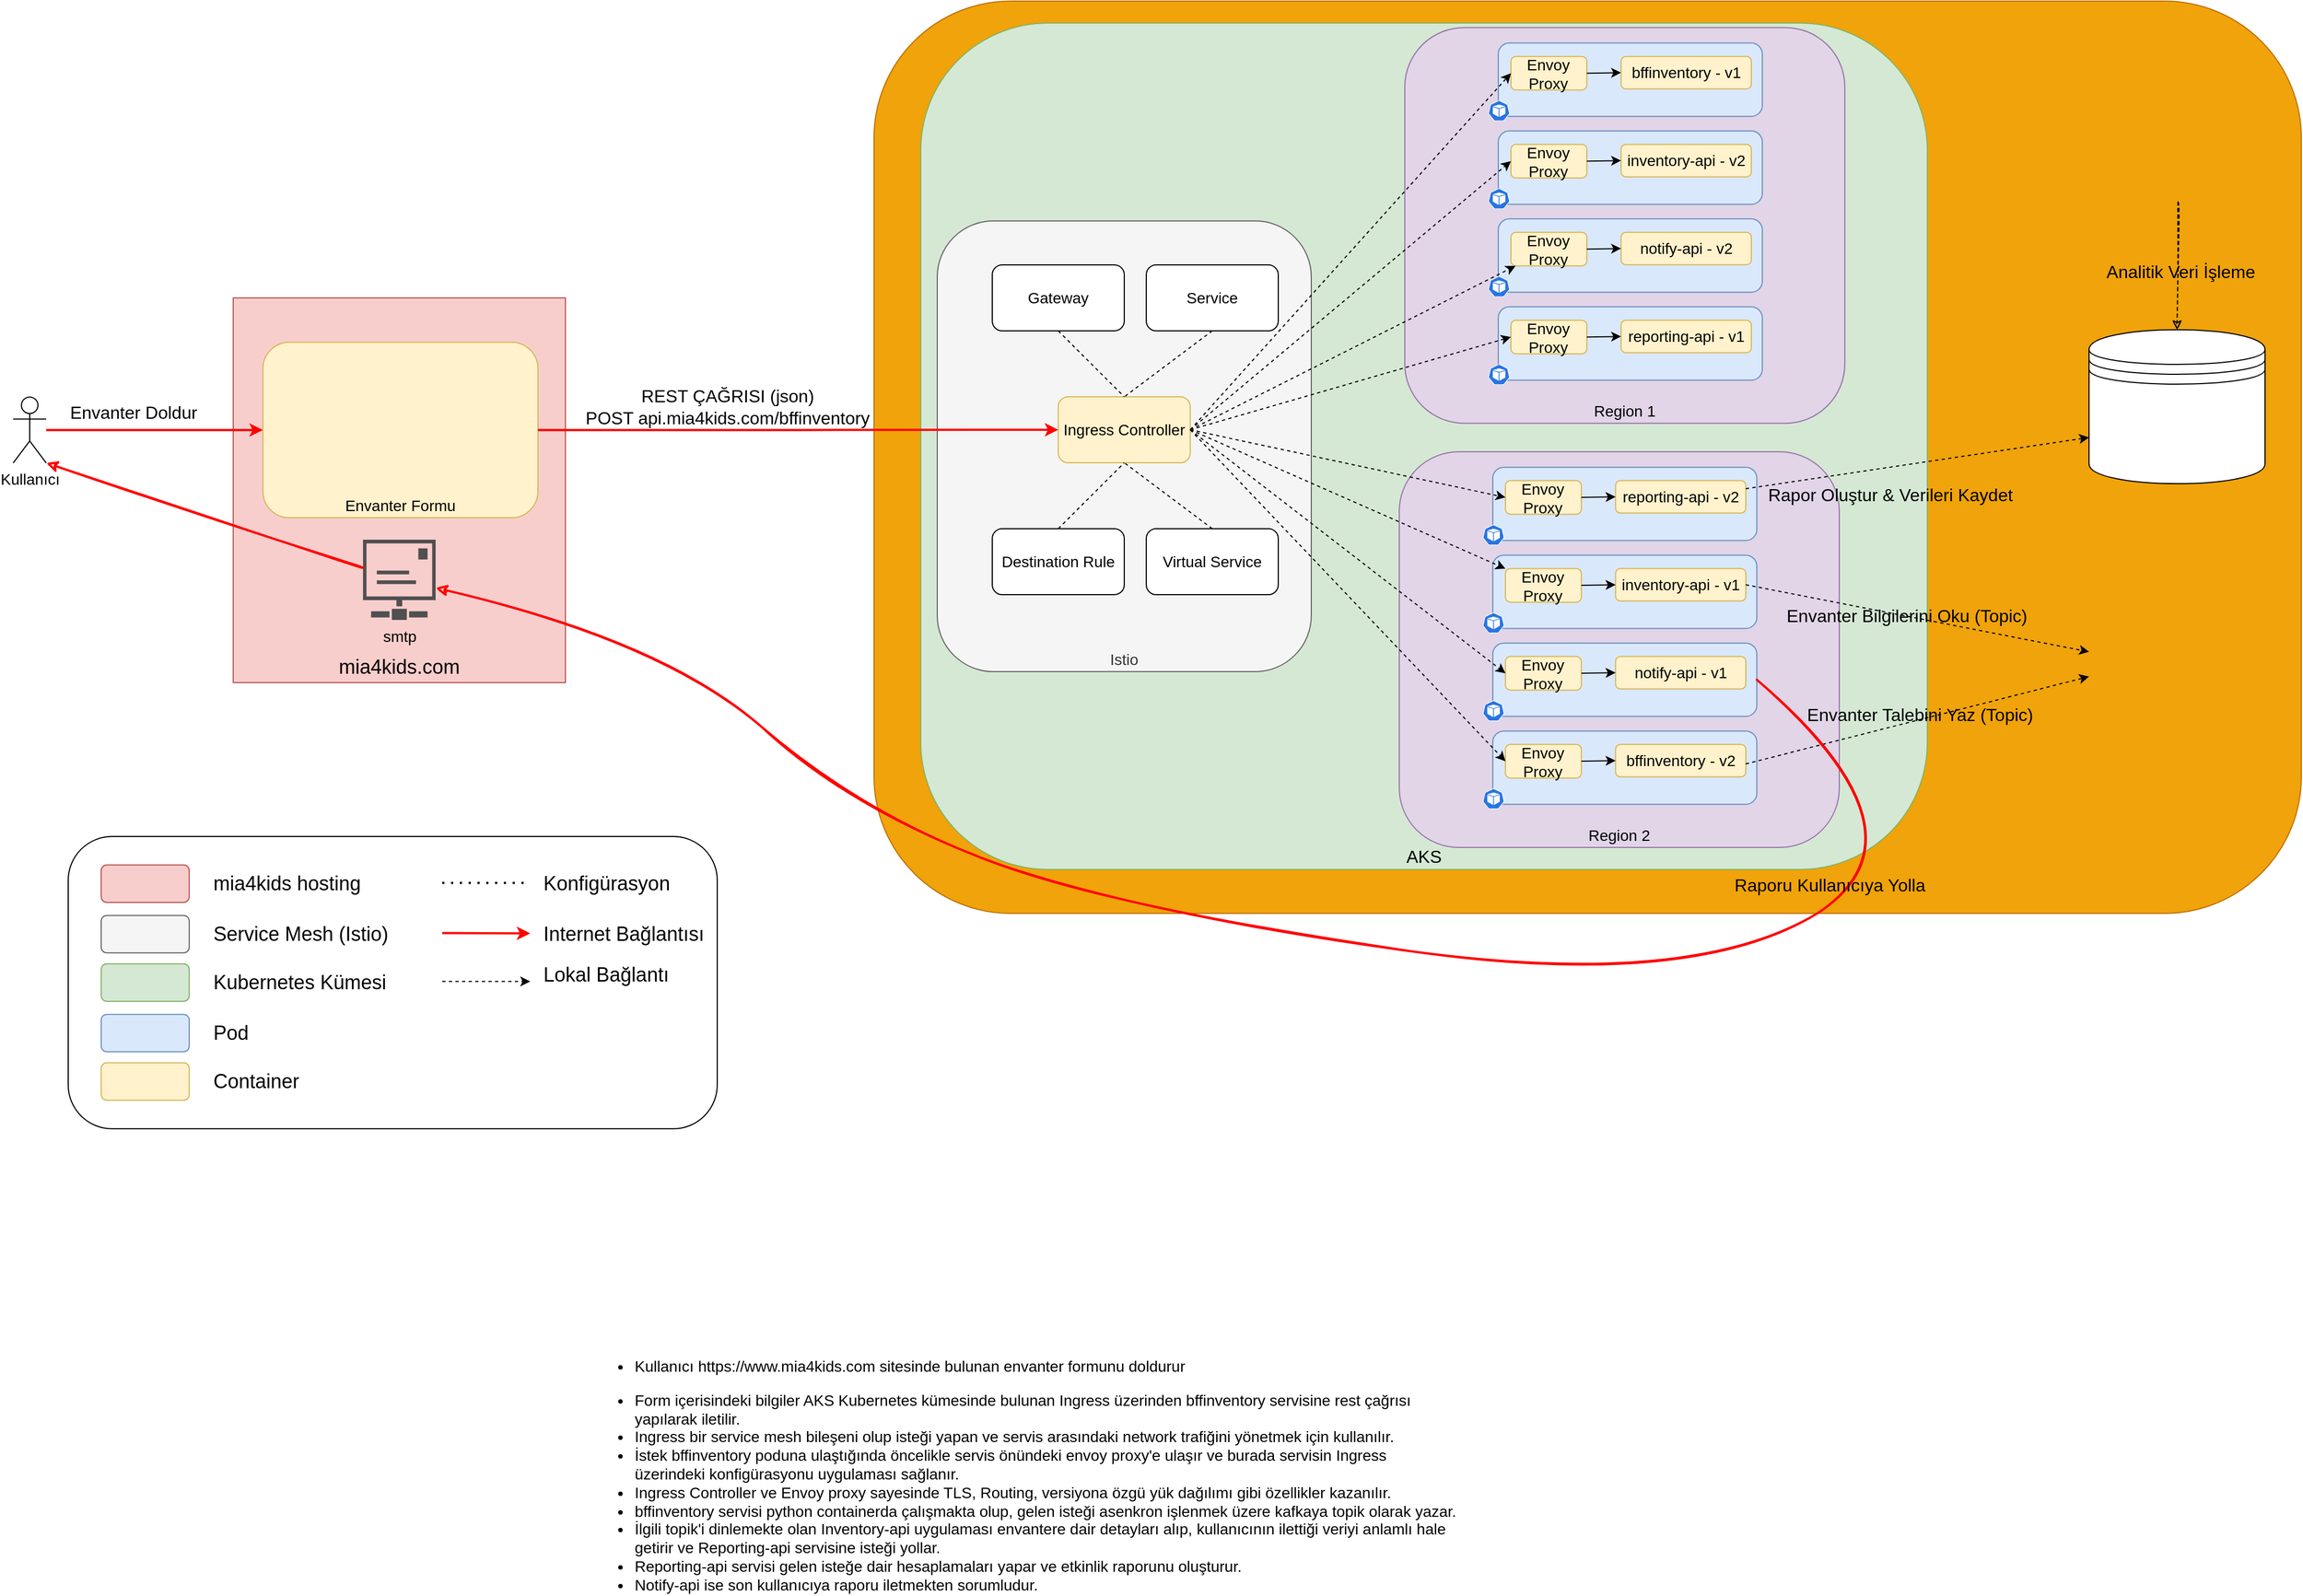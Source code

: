 <mxfile version="15.0.4" type="github" pages="2">
  <diagram id="64BJW6t8a5M6uXcy-y3C" name="Altyapı">
    <mxGraphModel dx="2707" dy="1898" grid="0" gridSize="10" guides="0" tooltips="0" connect="1" arrows="1" fold="1" page="0" pageScale="1" pageWidth="850" pageHeight="1100" math="0" shadow="0">
      <root>
        <mxCell id="0" />
        <mxCell id="1" parent="0" />
        <mxCell id="xc0sHy3A4MHcJjiOUEkv-261" value="" style="rounded=1;whiteSpace=wrap;html=1;fontSize=18;align=center;verticalAlign=bottom;fontStyle=1;fillColor=#f0a30a;strokeColor=#BD7000;fontColor=#000000;" parent="1" vertex="1">
          <mxGeometry x="452.5" y="-100" width="1297.5" height="830" as="geometry" />
        </mxCell>
        <mxCell id="xc0sHy3A4MHcJjiOUEkv-39" value="&lt;font style=&quot;font-size: 16px&quot;&gt;AKS&lt;/font&gt;" style="rounded=1;whiteSpace=wrap;html=1;fontSize=12;align=center;verticalAlign=bottom;fillColor=#d5e8d4;strokeColor=#82b366;" parent="1" vertex="1">
          <mxGeometry x="495" y="-80" width="915" height="770" as="geometry" />
        </mxCell>
        <mxCell id="xc0sHy3A4MHcJjiOUEkv-48" value="Istio" style="rounded=1;whiteSpace=wrap;html=1;fontSize=14;align=center;verticalAlign=bottom;fillColor=#f5f5f5;strokeColor=#666666;fontColor=#333333;" parent="1" vertex="1">
          <mxGeometry x="510" y="100" width="340" height="410" as="geometry" />
        </mxCell>
        <mxCell id="xc0sHy3A4MHcJjiOUEkv-1" value="Kullanıcı" style="shape=umlActor;verticalLabelPosition=bottom;verticalAlign=top;html=1;outlineConnect=0;fontSize=14;" parent="1" vertex="1">
          <mxGeometry x="-330" y="260.19" width="30" height="60" as="geometry" />
        </mxCell>
        <mxCell id="xc0sHy3A4MHcJjiOUEkv-37" value="" style="group;fillColor=#f8cecc;strokeColor=#b85450;" parent="1" vertex="1" connectable="0">
          <mxGeometry x="-130" y="170" width="302" height="350" as="geometry" />
        </mxCell>
        <mxCell id="xc0sHy3A4MHcJjiOUEkv-2" value="&lt;font style=&quot;font-size: 18px&quot;&gt;mia4kids.com&lt;/font&gt;" style="whiteSpace=wrap;html=1;verticalAlign=bottom;fillColor=#f8cecc;strokeColor=#b85450;" parent="xc0sHy3A4MHcJjiOUEkv-37" vertex="1">
          <mxGeometry width="302" height="350" as="geometry" />
        </mxCell>
        <mxCell id="xc0sHy3A4MHcJjiOUEkv-36" value="Envanter Formu" style="rounded=1;whiteSpace=wrap;html=1;fontSize=14;align=center;verticalAlign=bottom;fillColor=#fff2cc;strokeColor=#d6b656;" parent="xc0sHy3A4MHcJjiOUEkv-37" vertex="1">
          <mxGeometry x="27" y="40.38" width="250" height="159.62" as="geometry" />
        </mxCell>
        <mxCell id="xc0sHy3A4MHcJjiOUEkv-35" value="" style="shape=image;html=1;verticalAlign=top;verticalLabelPosition=bottom;labelBackgroundColor=#ffffff;imageAspect=0;aspect=fixed;image=https://cdn2.iconfinder.com/data/icons/thin-line-icons-for-seo-and-development-1/64/SEO_planchette_questionnaire-128.png;fontSize=12;" parent="xc0sHy3A4MHcJjiOUEkv-37" vertex="1">
          <mxGeometry x="87" y="40.379" width="128" height="128" as="geometry" />
        </mxCell>
        <mxCell id="xc0sHy3A4MHcJjiOUEkv-189" value="" style="shape=image;imageAspect=0;aspect=fixed;verticalLabelPosition=bottom;verticalAlign=top;rounded=1;fontSize=14;image=https://mia4kids.com/wp-content/uploads/2021/02/cropped-company.png;" parent="xc0sHy3A4MHcJjiOUEkv-37" vertex="1">
          <mxGeometry width="92" height="92" as="geometry" />
        </mxCell>
        <mxCell id="xc0sHy3A4MHcJjiOUEkv-280" value="&lt;font style=&quot;font-size: 14px;&quot;&gt;smtp&lt;/font&gt;" style="pointerEvents=1;shadow=0;dashed=0;html=1;strokeColor=none;fillColor=#505050;labelPosition=center;verticalLabelPosition=bottom;verticalAlign=top;outlineConnect=0;align=center;shape=mxgraph.office.communications.smtp_connector;rounded=1;fontSize=14;" parent="xc0sHy3A4MHcJjiOUEkv-37" vertex="1">
          <mxGeometry x="118" y="220" width="66" height="73" as="geometry" />
        </mxCell>
        <mxCell id="xc0sHy3A4MHcJjiOUEkv-3" value="" style="edgeStyle=orthogonalEdgeStyle;rounded=0;orthogonalLoop=1;jettySize=auto;html=1;entryX=0;entryY=0.5;entryDx=0;entryDy=0;strokeWidth=2;strokeColor=#FF0000;" parent="1" source="xc0sHy3A4MHcJjiOUEkv-1" target="xc0sHy3A4MHcJjiOUEkv-36" edge="1">
          <mxGeometry relative="1" as="geometry" />
        </mxCell>
        <mxCell id="xc0sHy3A4MHcJjiOUEkv-259" value="Envanter Doldur" style="edgeLabel;html=1;align=center;verticalAlign=middle;resizable=0;points=[];fontSize=16;labelBackgroundColor=none;" parent="xc0sHy3A4MHcJjiOUEkv-3" vertex="1" connectable="0">
          <mxGeometry x="-0.198" y="-1" relative="1" as="geometry">
            <mxPoint y="-17" as="offset" />
          </mxGeometry>
        </mxCell>
        <mxCell id="xc0sHy3A4MHcJjiOUEkv-38" value="Ingress Controller" style="rounded=1;whiteSpace=wrap;html=1;fontSize=14;align=center;verticalAlign=middle;fillColor=#fff2cc;strokeColor=#d6b656;" parent="1" vertex="1">
          <mxGeometry x="620" y="260" width="120" height="60" as="geometry" />
        </mxCell>
        <mxCell id="xc0sHy3A4MHcJjiOUEkv-40" style="edgeStyle=orthogonalEdgeStyle;rounded=0;orthogonalLoop=1;jettySize=auto;html=1;exitX=1;exitY=0.5;exitDx=0;exitDy=0;fontSize=12;strokeColor=#FF0000;strokeWidth=2;" parent="1" source="xc0sHy3A4MHcJjiOUEkv-36" target="xc0sHy3A4MHcJjiOUEkv-38" edge="1">
          <mxGeometry relative="1" as="geometry" />
        </mxCell>
        <mxCell id="xc0sHy3A4MHcJjiOUEkv-257" value="REST ÇAĞRISI (json)&lt;br style=&quot;font-size: 16px;&quot;&gt;POST api.mia4kids.com/bffinventory" style="edgeLabel;html=1;align=center;verticalAlign=middle;resizable=0;points=[];fontSize=16;labelBackgroundColor=none;" parent="xc0sHy3A4MHcJjiOUEkv-40" vertex="1" connectable="0">
          <mxGeometry x="-0.095" y="2" relative="1" as="geometry">
            <mxPoint x="-42" y="-19" as="offset" />
          </mxGeometry>
        </mxCell>
        <mxCell id="xc0sHy3A4MHcJjiOUEkv-45" style="edgeStyle=none;rounded=0;orthogonalLoop=1;jettySize=auto;html=1;exitX=0.5;exitY=0;exitDx=0;exitDy=0;entryX=0.5;entryY=1;entryDx=0;entryDy=0;dashed=1;fontSize=12;endArrow=none;endFill=0;" parent="1" source="xc0sHy3A4MHcJjiOUEkv-42" target="xc0sHy3A4MHcJjiOUEkv-38" edge="1">
          <mxGeometry relative="1" as="geometry" />
        </mxCell>
        <mxCell id="xc0sHy3A4MHcJjiOUEkv-42" value="Destination Rule" style="rounded=1;whiteSpace=wrap;html=1;fontSize=14;align=center;verticalAlign=middle;" parent="1" vertex="1">
          <mxGeometry x="560" y="380" width="120" height="60" as="geometry" />
        </mxCell>
        <mxCell id="xc0sHy3A4MHcJjiOUEkv-47" style="edgeStyle=none;rounded=0;orthogonalLoop=1;jettySize=auto;html=1;exitX=0.5;exitY=1;exitDx=0;exitDy=0;entryX=0.5;entryY=0;entryDx=0;entryDy=0;dashed=1;fontSize=12;endArrow=none;endFill=0;" parent="1" source="xc0sHy3A4MHcJjiOUEkv-43" target="xc0sHy3A4MHcJjiOUEkv-38" edge="1">
          <mxGeometry relative="1" as="geometry" />
        </mxCell>
        <mxCell id="xc0sHy3A4MHcJjiOUEkv-43" value="Gateway" style="rounded=1;whiteSpace=wrap;html=1;fontSize=14;align=center;verticalAlign=middle;" parent="1" vertex="1">
          <mxGeometry x="560" y="140" width="120" height="60" as="geometry" />
        </mxCell>
        <mxCell id="xc0sHy3A4MHcJjiOUEkv-49" value="" style="edgeStyle=none;rounded=0;orthogonalLoop=1;jettySize=auto;html=1;exitX=0.5;exitY=0;exitDx=0;exitDy=0;entryX=0.5;entryY=1;entryDx=0;entryDy=0;dashed=1;fontSize=12;endArrow=none;endFill=0;" parent="1" source="xc0sHy3A4MHcJjiOUEkv-41" target="xc0sHy3A4MHcJjiOUEkv-38" edge="1">
          <mxGeometry relative="1" as="geometry">
            <mxPoint x="760" y="380" as="sourcePoint" />
            <mxPoint x="680" y="320" as="targetPoint" />
          </mxGeometry>
        </mxCell>
        <mxCell id="xc0sHy3A4MHcJjiOUEkv-54" style="edgeStyle=none;rounded=0;orthogonalLoop=1;jettySize=auto;html=1;exitX=0.5;exitY=1;exitDx=0;exitDy=0;dashed=1;fontSize=14;endArrow=none;endFill=0;" parent="1" source="xc0sHy3A4MHcJjiOUEkv-53" edge="1">
          <mxGeometry relative="1" as="geometry">
            <mxPoint x="680" y="260" as="targetPoint" />
          </mxGeometry>
        </mxCell>
        <mxCell id="xc0sHy3A4MHcJjiOUEkv-53" value="Service" style="rounded=1;whiteSpace=wrap;html=1;fontSize=14;align=center;verticalAlign=middle;" parent="1" vertex="1">
          <mxGeometry x="700" y="140" width="120" height="60" as="geometry" />
        </mxCell>
        <mxCell id="xc0sHy3A4MHcJjiOUEkv-41" value="Virtual Service" style="rounded=1;whiteSpace=wrap;html=1;fontSize=14;align=center;verticalAlign=middle;" parent="1" vertex="1">
          <mxGeometry x="700" y="380" width="120" height="60" as="geometry" />
        </mxCell>
        <mxCell id="xc0sHy3A4MHcJjiOUEkv-192" value="" style="group" parent="1" vertex="1" connectable="0">
          <mxGeometry x="1557" y="199" width="160" height="140" as="geometry" />
        </mxCell>
        <mxCell id="xc0sHy3A4MHcJjiOUEkv-191" value="" style="shape=datastore;whiteSpace=wrap;html=1;rounded=1;fontSize=14;align=center;verticalAlign=middle;" parent="xc0sHy3A4MHcJjiOUEkv-192" vertex="1">
          <mxGeometry width="160" height="140" as="geometry" />
        </mxCell>
        <mxCell id="xc0sHy3A4MHcJjiOUEkv-190" value="" style="shape=image;imageAspect=0;aspect=fixed;verticalLabelPosition=bottom;verticalAlign=top;rounded=1;fontSize=14;image=https://upload.wikimedia.org/wikipedia/commons/5/5e/Cassandra_logo.svg;" parent="xc0sHy3A4MHcJjiOUEkv-192" vertex="1">
          <mxGeometry x="30.02" y="60" width="99.96" height="67" as="geometry" />
        </mxCell>
        <mxCell id="xc0sHy3A4MHcJjiOUEkv-94" value="" style="group" parent="1" vertex="1" connectable="0">
          <mxGeometry x="972.94" y="421.667" width="187.06" height="90.148" as="geometry" />
        </mxCell>
        <mxCell id="xc0sHy3A4MHcJjiOUEkv-99" value="" style="shape=image;html=1;verticalAlign=top;verticalLabelPosition=bottom;labelBackgroundColor=#ffffff;imageAspect=0;aspect=fixed;image=https://cdn4.iconfinder.com/data/icons/logos-and-brands/512/267_Python_logo-128.png;fontSize=14;" parent="xc0sHy3A4MHcJjiOUEkv-94" vertex="1">
          <mxGeometry x="79.5" y="32.347" width="5.031" height="5.031" as="geometry" />
        </mxCell>
        <mxCell id="xc0sHy3A4MHcJjiOUEkv-154" value="" style="group" parent="1" vertex="1" connectable="0">
          <mxGeometry x="925" y="285.91" width="400" height="360" as="geometry" />
        </mxCell>
        <mxCell id="xc0sHy3A4MHcJjiOUEkv-204" value="" style="group" parent="xc0sHy3A4MHcJjiOUEkv-154" vertex="1" connectable="0">
          <mxGeometry x="5" y="24.09" width="400" height="360" as="geometry" />
        </mxCell>
        <mxCell id="xc0sHy3A4MHcJjiOUEkv-93" value="Region 2" style="rounded=1;whiteSpace=wrap;html=1;fontSize=14;align=center;verticalAlign=bottom;fillColor=#e1d5e7;strokeColor=#9673a6;" parent="xc0sHy3A4MHcJjiOUEkv-204" vertex="1">
          <mxGeometry width="400" height="360" as="geometry" />
        </mxCell>
        <mxCell id="xc0sHy3A4MHcJjiOUEkv-122" value="" style="group" parent="xc0sHy3A4MHcJjiOUEkv-204" vertex="1" connectable="0">
          <mxGeometry x="75" y="14.09" width="250" height="70.996" as="geometry" />
        </mxCell>
        <mxCell id="xc0sHy3A4MHcJjiOUEkv-95" value="" style="rounded=1;whiteSpace=wrap;html=1;fontSize=14;align=center;verticalAlign=bottom;fillColor=#dae8fc;strokeColor=#6c8ebf;" parent="xc0sHy3A4MHcJjiOUEkv-122" vertex="1">
          <mxGeometry x="9.996" width="240.004" height="66.67" as="geometry" />
        </mxCell>
        <mxCell id="xc0sHy3A4MHcJjiOUEkv-97" value="Envoy Proxy" style="rounded=1;whiteSpace=wrap;html=1;fontSize=14;align=center;verticalAlign=middle;fillColor=#fff2cc;strokeColor=#d6b656;" parent="xc0sHy3A4MHcJjiOUEkv-122" vertex="1">
          <mxGeometry x="21.497" y="12.153" width="69.001" height="30.587" as="geometry" />
        </mxCell>
        <mxCell id="xc0sHy3A4MHcJjiOUEkv-98" value="reporting-api - v2" style="rounded=1;whiteSpace=wrap;html=1;fontSize=14;align=center;verticalAlign=middle;fillColor=#fff2cc;strokeColor=#d6b656;" parent="xc0sHy3A4MHcJjiOUEkv-122" vertex="1">
          <mxGeometry x="121.62" y="12.151" width="118.38" height="29.518" as="geometry" />
        </mxCell>
        <mxCell id="xc0sHy3A4MHcJjiOUEkv-117" value="" style="shape=image;html=1;verticalAlign=top;verticalLabelPosition=bottom;labelBackgroundColor=#ffffff;imageAspect=0;aspect=fixed;image=https://cdn4.iconfinder.com/data/icons/logos-and-brands/512/267_Python_logo-128.png;fontSize=14;" parent="xc0sHy3A4MHcJjiOUEkv-122" vertex="1">
          <mxGeometry x="115.37" y="31.774" width="20.4" height="20.4" as="geometry" />
        </mxCell>
        <mxCell id="xc0sHy3A4MHcJjiOUEkv-100" style="edgeStyle=none;rounded=0;orthogonalLoop=1;jettySize=auto;html=1;exitX=1;exitY=0.5;exitDx=0;exitDy=0;entryX=0;entryY=0.5;entryDx=0;entryDy=0;fontSize=14;endArrow=classic;endFill=1;" parent="xc0sHy3A4MHcJjiOUEkv-122" source="xc0sHy3A4MHcJjiOUEkv-97" target="xc0sHy3A4MHcJjiOUEkv-98" edge="1">
          <mxGeometry relative="1" as="geometry" />
        </mxCell>
        <mxCell id="xc0sHy3A4MHcJjiOUEkv-96" value="" style="html=1;dashed=0;whitespace=wrap;fillColor=#2875E2;strokeColor=#ffffff;points=[[0.005,0.63,0],[0.1,0.2,0],[0.9,0.2,0],[0.5,0,0],[0.995,0.63,0],[0.72,0.99,0],[0.5,1,0],[0.28,0.99,0]];shape=mxgraph.kubernetes.icon;prIcon=pod;fontSize=14;align=center;verticalAlign=bottom;" parent="xc0sHy3A4MHcJjiOUEkv-122" vertex="1">
          <mxGeometry x="-10" y="52.172" width="41.37" height="18.824" as="geometry" />
        </mxCell>
        <mxCell id="xc0sHy3A4MHcJjiOUEkv-139" value="" style="group" parent="xc0sHy3A4MHcJjiOUEkv-204" vertex="1" connectable="0">
          <mxGeometry x="75" y="94.09" width="295" height="125.91" as="geometry" />
        </mxCell>
        <mxCell id="xc0sHy3A4MHcJjiOUEkv-140" value="" style="rounded=1;whiteSpace=wrap;html=1;fontSize=14;align=center;verticalAlign=bottom;fillColor=#dae8fc;strokeColor=#6c8ebf;" parent="xc0sHy3A4MHcJjiOUEkv-139" vertex="1">
          <mxGeometry x="9.996" width="240.004" height="66.67" as="geometry" />
        </mxCell>
        <mxCell id="xc0sHy3A4MHcJjiOUEkv-141" value="Envoy Proxy" style="rounded=1;whiteSpace=wrap;html=1;fontSize=14;align=center;verticalAlign=middle;fillColor=#fff2cc;strokeColor=#d6b656;" parent="xc0sHy3A4MHcJjiOUEkv-139" vertex="1">
          <mxGeometry x="21.497" y="12.153" width="69.001" height="30.587" as="geometry" />
        </mxCell>
        <mxCell id="xc0sHy3A4MHcJjiOUEkv-142" value="inventory-api - v1" style="rounded=1;whiteSpace=wrap;html=1;fontSize=14;align=center;verticalAlign=middle;fillColor=#fff2cc;strokeColor=#d6b656;" parent="xc0sHy3A4MHcJjiOUEkv-139" vertex="1">
          <mxGeometry x="121.62" y="12.151" width="118.38" height="29.518" as="geometry" />
        </mxCell>
        <mxCell id="xc0sHy3A4MHcJjiOUEkv-143" value="" style="shape=image;html=1;verticalAlign=top;verticalLabelPosition=bottom;labelBackgroundColor=#ffffff;imageAspect=0;aspect=fixed;image=https://cdn4.iconfinder.com/data/icons/logos-and-brands/512/267_Python_logo-128.png;fontSize=14;" parent="xc0sHy3A4MHcJjiOUEkv-139" vertex="1">
          <mxGeometry x="115.37" y="31.774" width="20.4" height="20.4" as="geometry" />
        </mxCell>
        <mxCell id="xc0sHy3A4MHcJjiOUEkv-144" style="edgeStyle=none;rounded=0;orthogonalLoop=1;jettySize=auto;html=1;exitX=1;exitY=0.5;exitDx=0;exitDy=0;entryX=0;entryY=0.5;entryDx=0;entryDy=0;fontSize=14;endArrow=classic;endFill=1;" parent="xc0sHy3A4MHcJjiOUEkv-139" source="xc0sHy3A4MHcJjiOUEkv-141" target="xc0sHy3A4MHcJjiOUEkv-142" edge="1">
          <mxGeometry relative="1" as="geometry" />
        </mxCell>
        <mxCell id="xc0sHy3A4MHcJjiOUEkv-145" value="" style="html=1;dashed=0;whitespace=wrap;fillColor=#2875E2;strokeColor=#ffffff;points=[[0.005,0.63,0],[0.1,0.2,0],[0.9,0.2,0],[0.5,0,0],[0.995,0.63,0],[0.72,0.99,0],[0.5,1,0],[0.28,0.99,0]];shape=mxgraph.kubernetes.icon;prIcon=pod;fontSize=14;align=center;verticalAlign=bottom;" parent="xc0sHy3A4MHcJjiOUEkv-139" vertex="1">
          <mxGeometry x="-10" y="52.172" width="41.37" height="18.824" as="geometry" />
        </mxCell>
        <mxCell id="xc0sHy3A4MHcJjiOUEkv-147" value="" style="group" parent="xc0sHy3A4MHcJjiOUEkv-204" vertex="1" connectable="0">
          <mxGeometry x="75" y="174.09" width="250" height="70.996" as="geometry" />
        </mxCell>
        <mxCell id="xc0sHy3A4MHcJjiOUEkv-148" value="" style="rounded=1;whiteSpace=wrap;html=1;fontSize=14;align=center;verticalAlign=bottom;fillColor=#dae8fc;strokeColor=#6c8ebf;" parent="xc0sHy3A4MHcJjiOUEkv-147" vertex="1">
          <mxGeometry x="9.996" width="240.004" height="66.67" as="geometry" />
        </mxCell>
        <mxCell id="xc0sHy3A4MHcJjiOUEkv-149" value="Envoy Proxy" style="rounded=1;whiteSpace=wrap;html=1;fontSize=14;align=center;verticalAlign=middle;fillColor=#fff2cc;strokeColor=#d6b656;" parent="xc0sHy3A4MHcJjiOUEkv-147" vertex="1">
          <mxGeometry x="21.497" y="12.153" width="69.001" height="30.587" as="geometry" />
        </mxCell>
        <mxCell id="xc0sHy3A4MHcJjiOUEkv-150" value="notify-api - v1" style="rounded=1;whiteSpace=wrap;html=1;fontSize=14;align=center;verticalAlign=middle;fillColor=#fff2cc;strokeColor=#d6b656;" parent="xc0sHy3A4MHcJjiOUEkv-147" vertex="1">
          <mxGeometry x="121.62" y="12.151" width="118.38" height="29.518" as="geometry" />
        </mxCell>
        <mxCell id="xc0sHy3A4MHcJjiOUEkv-151" value="" style="shape=image;html=1;verticalAlign=top;verticalLabelPosition=bottom;labelBackgroundColor=#ffffff;imageAspect=0;aspect=fixed;image=https://cdn4.iconfinder.com/data/icons/logos-and-brands/512/267_Python_logo-128.png;fontSize=14;" parent="xc0sHy3A4MHcJjiOUEkv-147" vertex="1">
          <mxGeometry x="115.37" y="31.774" width="20.4" height="20.4" as="geometry" />
        </mxCell>
        <mxCell id="xc0sHy3A4MHcJjiOUEkv-152" style="edgeStyle=none;rounded=0;orthogonalLoop=1;jettySize=auto;html=1;exitX=1;exitY=0.5;exitDx=0;exitDy=0;entryX=0;entryY=0.5;entryDx=0;entryDy=0;fontSize=14;endArrow=classic;endFill=1;" parent="xc0sHy3A4MHcJjiOUEkv-147" source="xc0sHy3A4MHcJjiOUEkv-149" target="xc0sHy3A4MHcJjiOUEkv-150" edge="1">
          <mxGeometry relative="1" as="geometry" />
        </mxCell>
        <mxCell id="xc0sHy3A4MHcJjiOUEkv-153" value="" style="html=1;dashed=0;whitespace=wrap;fillColor=#2875E2;strokeColor=#ffffff;points=[[0.005,0.63,0],[0.1,0.2,0],[0.9,0.2,0],[0.5,0,0],[0.995,0.63,0],[0.72,0.99,0],[0.5,1,0],[0.28,0.99,0]];shape=mxgraph.kubernetes.icon;prIcon=pod;fontSize=14;align=center;verticalAlign=bottom;" parent="xc0sHy3A4MHcJjiOUEkv-147" vertex="1">
          <mxGeometry x="-10" y="52.172" width="41.37" height="18.824" as="geometry" />
        </mxCell>
        <mxCell id="xc0sHy3A4MHcJjiOUEkv-197" value="" style="group" parent="xc0sHy3A4MHcJjiOUEkv-204" vertex="1" connectable="0">
          <mxGeometry x="75" y="254.09" width="250" height="70.996" as="geometry" />
        </mxCell>
        <mxCell id="xc0sHy3A4MHcJjiOUEkv-198" value="" style="rounded=1;whiteSpace=wrap;html=1;fontSize=14;align=center;verticalAlign=bottom;fillColor=#dae8fc;strokeColor=#6c8ebf;" parent="xc0sHy3A4MHcJjiOUEkv-197" vertex="1">
          <mxGeometry x="9.996" width="240.004" height="66.67" as="geometry" />
        </mxCell>
        <mxCell id="xc0sHy3A4MHcJjiOUEkv-199" value="Envoy Proxy" style="rounded=1;whiteSpace=wrap;html=1;fontSize=14;align=center;verticalAlign=middle;fillColor=#fff2cc;strokeColor=#d6b656;" parent="xc0sHy3A4MHcJjiOUEkv-197" vertex="1">
          <mxGeometry x="21.497" y="12.153" width="69.001" height="30.587" as="geometry" />
        </mxCell>
        <mxCell id="xc0sHy3A4MHcJjiOUEkv-200" value="bffinventory - v2" style="rounded=1;whiteSpace=wrap;html=1;fontSize=14;align=center;verticalAlign=middle;fillColor=#fff2cc;strokeColor=#d6b656;" parent="xc0sHy3A4MHcJjiOUEkv-197" vertex="1">
          <mxGeometry x="121.62" y="12.151" width="118.38" height="29.518" as="geometry" />
        </mxCell>
        <mxCell id="xc0sHy3A4MHcJjiOUEkv-201" value="" style="shape=image;html=1;verticalAlign=top;verticalLabelPosition=bottom;labelBackgroundColor=#ffffff;imageAspect=0;aspect=fixed;image=https://cdn4.iconfinder.com/data/icons/logos-and-brands/512/267_Python_logo-128.png;fontSize=14;" parent="xc0sHy3A4MHcJjiOUEkv-197" vertex="1">
          <mxGeometry x="115.37" y="31.774" width="20.4" height="20.4" as="geometry" />
        </mxCell>
        <mxCell id="xc0sHy3A4MHcJjiOUEkv-202" style="edgeStyle=none;rounded=0;orthogonalLoop=1;jettySize=auto;html=1;exitX=1;exitY=0.5;exitDx=0;exitDy=0;entryX=0;entryY=0.5;entryDx=0;entryDy=0;fontSize=14;endArrow=classic;endFill=1;" parent="xc0sHy3A4MHcJjiOUEkv-197" source="xc0sHy3A4MHcJjiOUEkv-199" target="xc0sHy3A4MHcJjiOUEkv-200" edge="1">
          <mxGeometry relative="1" as="geometry" />
        </mxCell>
        <mxCell id="xc0sHy3A4MHcJjiOUEkv-203" value="" style="html=1;dashed=0;whitespace=wrap;fillColor=#2875E2;strokeColor=#ffffff;points=[[0.005,0.63,0],[0.1,0.2,0],[0.9,0.2,0],[0.5,0,0],[0.995,0.63,0],[0.72,0.99,0],[0.5,1,0],[0.28,0.99,0]];shape=mxgraph.kubernetes.icon;prIcon=pod;fontSize=14;align=center;verticalAlign=bottom;" parent="xc0sHy3A4MHcJjiOUEkv-197" vertex="1">
          <mxGeometry x="-10" y="52.172" width="41.37" height="18.824" as="geometry" />
        </mxCell>
        <mxCell id="xc0sHy3A4MHcJjiOUEkv-157" style="edgeStyle=none;rounded=0;orthogonalLoop=1;jettySize=auto;html=1;exitX=1;exitY=0.5;exitDx=0;exitDy=0;entryX=0;entryY=0.5;entryDx=0;entryDy=0;dashed=1;fontSize=14;endArrow=classic;endFill=1;strokeColor=#000000;strokeWidth=1;" parent="1" source="xc0sHy3A4MHcJjiOUEkv-38" target="xc0sHy3A4MHcJjiOUEkv-149" edge="1">
          <mxGeometry relative="1" as="geometry" />
        </mxCell>
        <mxCell id="xc0sHy3A4MHcJjiOUEkv-156" style="edgeStyle=none;rounded=0;orthogonalLoop=1;jettySize=auto;html=1;exitX=1;exitY=0.5;exitDx=0;exitDy=0;dashed=1;fontSize=14;endArrow=classic;endFill=1;strokeColor=#000000;strokeWidth=1;" parent="1" source="xc0sHy3A4MHcJjiOUEkv-38" target="xc0sHy3A4MHcJjiOUEkv-141" edge="1">
          <mxGeometry relative="1" as="geometry" />
        </mxCell>
        <mxCell id="xc0sHy3A4MHcJjiOUEkv-101" style="edgeStyle=none;rounded=0;orthogonalLoop=1;jettySize=auto;html=1;exitX=1;exitY=0.5;exitDx=0;exitDy=0;entryX=0;entryY=0.5;entryDx=0;entryDy=0;fontSize=14;endArrow=classic;endFill=1;strokeWidth=1;dashed=1;" parent="1" source="xc0sHy3A4MHcJjiOUEkv-38" target="xc0sHy3A4MHcJjiOUEkv-97" edge="1">
          <mxGeometry relative="1" as="geometry" />
        </mxCell>
        <mxCell id="xc0sHy3A4MHcJjiOUEkv-205" style="edgeStyle=none;rounded=0;sketch=0;orthogonalLoop=1;jettySize=auto;html=1;exitX=1;exitY=0.5;exitDx=0;exitDy=0;entryX=0;entryY=0.5;entryDx=0;entryDy=0;dashed=1;fontSize=14;endArrow=classic;endFill=1;strokeColor=#000000;strokeWidth=1;" parent="1" source="xc0sHy3A4MHcJjiOUEkv-38" target="xc0sHy3A4MHcJjiOUEkv-199" edge="1">
          <mxGeometry relative="1" as="geometry" />
        </mxCell>
        <mxCell id="xc0sHy3A4MHcJjiOUEkv-206" value="" style="shape=image;imageAspect=0;aspect=fixed;verticalLabelPosition=bottom;verticalAlign=top;rounded=1;fontSize=14;image=https://devveri.com/wp-content/uploads/2015/09/kafka-logo-wide.png;" parent="1" vertex="1">
          <mxGeometry x="1557" y="447" width="161.94" height="90" as="geometry" />
        </mxCell>
        <mxCell id="xc0sHy3A4MHcJjiOUEkv-194" style="edgeStyle=none;rounded=0;orthogonalLoop=1;jettySize=auto;html=1;exitX=1;exitY=0.25;exitDx=0;exitDy=0;dashed=1;fontSize=14;endArrow=classic;endFill=1;strokeColor=#000000;strokeWidth=1;entryX=0;entryY=0.7;entryDx=0;entryDy=0;" parent="1" source="xc0sHy3A4MHcJjiOUEkv-98" target="xc0sHy3A4MHcJjiOUEkv-191" edge="1">
          <mxGeometry relative="1" as="geometry">
            <mxPoint x="1440" y="250" as="targetPoint" />
          </mxGeometry>
        </mxCell>
        <mxCell id="xc0sHy3A4MHcJjiOUEkv-253" value="Rapor Oluştur &amp;amp; Verileri Kaydet" style="edgeLabel;html=1;align=center;verticalAlign=middle;resizable=0;points=[];fontSize=16;labelBackgroundColor=none;" parent="xc0sHy3A4MHcJjiOUEkv-194" vertex="1" connectable="0">
          <mxGeometry x="0.005" relative="1" as="geometry">
            <mxPoint x="-26" y="29" as="offset" />
          </mxGeometry>
        </mxCell>
        <mxCell id="xc0sHy3A4MHcJjiOUEkv-209" style="edgeStyle=none;rounded=0;sketch=0;orthogonalLoop=1;jettySize=auto;html=1;entryX=0;entryY=0.5;entryDx=0;entryDy=0;dashed=1;fontSize=14;endArrow=classic;endFill=1;strokeColor=#000000;strokeWidth=1;" parent="1" target="xc0sHy3A4MHcJjiOUEkv-206" edge="1">
          <mxGeometry relative="1" as="geometry">
            <mxPoint x="1245" y="431" as="sourcePoint" />
          </mxGeometry>
        </mxCell>
        <mxCell id="xc0sHy3A4MHcJjiOUEkv-254" value="Envanter Bilgilerini Oku (Topic)" style="edgeLabel;html=1;align=center;verticalAlign=middle;resizable=0;points=[];fontSize=16;labelBackgroundColor=none;" parent="xc0sHy3A4MHcJjiOUEkv-209" vertex="1" connectable="0">
          <mxGeometry x="-0.069" y="1" relative="1" as="geometry">
            <mxPoint as="offset" />
          </mxGeometry>
        </mxCell>
        <mxCell id="xc0sHy3A4MHcJjiOUEkv-210" style="edgeStyle=none;rounded=0;sketch=0;orthogonalLoop=1;jettySize=auto;html=1;exitX=1;exitY=0.602;exitDx=0;exitDy=0;entryX=0;entryY=0.75;entryDx=0;entryDy=0;dashed=1;fontSize=14;endArrow=classic;endFill=1;strokeColor=#000000;strokeWidth=1;exitPerimeter=0;" parent="1" source="xc0sHy3A4MHcJjiOUEkv-200" target="xc0sHy3A4MHcJjiOUEkv-206" edge="1">
          <mxGeometry relative="1" as="geometry" />
        </mxCell>
        <mxCell id="xc0sHy3A4MHcJjiOUEkv-255" value="Envanter Talebini Yaz (Topic)" style="edgeLabel;html=1;align=center;verticalAlign=middle;resizable=0;points=[];fontSize=16;labelBackgroundColor=none;" parent="xc0sHy3A4MHcJjiOUEkv-210" vertex="1" connectable="0">
          <mxGeometry x="-0.243" y="-4" relative="1" as="geometry">
            <mxPoint x="39" y="-19" as="offset" />
          </mxGeometry>
        </mxCell>
        <mxCell id="xc0sHy3A4MHcJjiOUEkv-211" value="" style="group" parent="1" vertex="1" connectable="0">
          <mxGeometry x="930" y="-100" width="400" height="360" as="geometry" />
        </mxCell>
        <mxCell id="xc0sHy3A4MHcJjiOUEkv-212" value="" style="group" parent="xc0sHy3A4MHcJjiOUEkv-211" vertex="1" connectable="0">
          <mxGeometry x="5" y="24.09" width="400" height="360" as="geometry" />
        </mxCell>
        <mxCell id="xc0sHy3A4MHcJjiOUEkv-213" value="Region 1" style="rounded=1;whiteSpace=wrap;html=1;fontSize=14;align=center;verticalAlign=bottom;fillColor=#e1d5e7;strokeColor=#9673a6;" parent="xc0sHy3A4MHcJjiOUEkv-212" vertex="1">
          <mxGeometry width="400" height="360" as="geometry" />
        </mxCell>
        <mxCell id="xc0sHy3A4MHcJjiOUEkv-214" value="" style="group" parent="xc0sHy3A4MHcJjiOUEkv-212" vertex="1" connectable="0">
          <mxGeometry x="75" y="14.09" width="250" height="70.996" as="geometry" />
        </mxCell>
        <mxCell id="xc0sHy3A4MHcJjiOUEkv-215" value="" style="rounded=1;whiteSpace=wrap;html=1;fontSize=14;align=center;verticalAlign=bottom;fillColor=#dae8fc;strokeColor=#6c8ebf;" parent="xc0sHy3A4MHcJjiOUEkv-214" vertex="1">
          <mxGeometry x="9.996" width="240.004" height="66.67" as="geometry" />
        </mxCell>
        <mxCell id="xc0sHy3A4MHcJjiOUEkv-216" value="Envoy Proxy" style="rounded=1;whiteSpace=wrap;html=1;fontSize=14;align=center;verticalAlign=middle;fillColor=#fff2cc;strokeColor=#d6b656;" parent="xc0sHy3A4MHcJjiOUEkv-214" vertex="1">
          <mxGeometry x="21.497" y="12.153" width="69.001" height="30.587" as="geometry" />
        </mxCell>
        <mxCell id="xc0sHy3A4MHcJjiOUEkv-217" value="bffinventory - v1" style="rounded=1;whiteSpace=wrap;html=1;fontSize=14;align=center;verticalAlign=middle;fillColor=#fff2cc;strokeColor=#d6b656;" parent="xc0sHy3A4MHcJjiOUEkv-214" vertex="1">
          <mxGeometry x="121.62" y="12.151" width="118.38" height="29.518" as="geometry" />
        </mxCell>
        <mxCell id="xc0sHy3A4MHcJjiOUEkv-218" value="" style="shape=image;html=1;verticalAlign=top;verticalLabelPosition=bottom;labelBackgroundColor=#ffffff;imageAspect=0;aspect=fixed;image=https://cdn4.iconfinder.com/data/icons/logos-and-brands/512/267_Python_logo-128.png;fontSize=14;" parent="xc0sHy3A4MHcJjiOUEkv-214" vertex="1">
          <mxGeometry x="115.37" y="31.774" width="20.4" height="20.4" as="geometry" />
        </mxCell>
        <mxCell id="xc0sHy3A4MHcJjiOUEkv-219" style="edgeStyle=none;rounded=0;orthogonalLoop=1;jettySize=auto;html=1;exitX=1;exitY=0.5;exitDx=0;exitDy=0;entryX=0;entryY=0.5;entryDx=0;entryDy=0;fontSize=14;endArrow=classic;endFill=1;" parent="xc0sHy3A4MHcJjiOUEkv-214" source="xc0sHy3A4MHcJjiOUEkv-216" target="xc0sHy3A4MHcJjiOUEkv-217" edge="1">
          <mxGeometry relative="1" as="geometry" />
        </mxCell>
        <mxCell id="xc0sHy3A4MHcJjiOUEkv-220" value="" style="html=1;dashed=0;whitespace=wrap;fillColor=#2875E2;strokeColor=#ffffff;points=[[0.005,0.63,0],[0.1,0.2,0],[0.9,0.2,0],[0.5,0,0],[0.995,0.63,0],[0.72,0.99,0],[0.5,1,0],[0.28,0.99,0]];shape=mxgraph.kubernetes.icon;prIcon=pod;fontSize=14;align=center;verticalAlign=bottom;" parent="xc0sHy3A4MHcJjiOUEkv-214" vertex="1">
          <mxGeometry x="-10" y="52.172" width="41.37" height="18.824" as="geometry" />
        </mxCell>
        <mxCell id="xc0sHy3A4MHcJjiOUEkv-221" value="" style="group" parent="xc0sHy3A4MHcJjiOUEkv-212" vertex="1" connectable="0">
          <mxGeometry x="75" y="94.09" width="250" height="70.996" as="geometry" />
        </mxCell>
        <mxCell id="xc0sHy3A4MHcJjiOUEkv-222" value="" style="rounded=1;whiteSpace=wrap;html=1;fontSize=14;align=center;verticalAlign=bottom;fillColor=#dae8fc;strokeColor=#6c8ebf;" parent="xc0sHy3A4MHcJjiOUEkv-221" vertex="1">
          <mxGeometry x="9.996" width="240.004" height="66.67" as="geometry" />
        </mxCell>
        <mxCell id="xc0sHy3A4MHcJjiOUEkv-223" value="Envoy Proxy" style="rounded=1;whiteSpace=wrap;html=1;fontSize=14;align=center;verticalAlign=middle;fillColor=#fff2cc;strokeColor=#d6b656;" parent="xc0sHy3A4MHcJjiOUEkv-221" vertex="1">
          <mxGeometry x="21.497" y="12.153" width="69.001" height="30.587" as="geometry" />
        </mxCell>
        <mxCell id="xc0sHy3A4MHcJjiOUEkv-224" value="inventory-api - v2" style="rounded=1;whiteSpace=wrap;html=1;fontSize=14;align=center;verticalAlign=middle;fillColor=#fff2cc;strokeColor=#d6b656;" parent="xc0sHy3A4MHcJjiOUEkv-221" vertex="1">
          <mxGeometry x="121.62" y="12.151" width="118.38" height="29.518" as="geometry" />
        </mxCell>
        <mxCell id="xc0sHy3A4MHcJjiOUEkv-225" value="" style="shape=image;html=1;verticalAlign=top;verticalLabelPosition=bottom;labelBackgroundColor=#ffffff;imageAspect=0;aspect=fixed;image=https://cdn4.iconfinder.com/data/icons/logos-and-brands/512/267_Python_logo-128.png;fontSize=14;" parent="xc0sHy3A4MHcJjiOUEkv-221" vertex="1">
          <mxGeometry x="115.37" y="31.774" width="20.4" height="20.4" as="geometry" />
        </mxCell>
        <mxCell id="xc0sHy3A4MHcJjiOUEkv-226" style="edgeStyle=none;rounded=0;orthogonalLoop=1;jettySize=auto;html=1;exitX=1;exitY=0.5;exitDx=0;exitDy=0;entryX=0;entryY=0.5;entryDx=0;entryDy=0;fontSize=14;endArrow=classic;endFill=1;" parent="xc0sHy3A4MHcJjiOUEkv-221" source="xc0sHy3A4MHcJjiOUEkv-223" target="xc0sHy3A4MHcJjiOUEkv-224" edge="1">
          <mxGeometry relative="1" as="geometry" />
        </mxCell>
        <mxCell id="xc0sHy3A4MHcJjiOUEkv-227" value="" style="html=1;dashed=0;whitespace=wrap;fillColor=#2875E2;strokeColor=#ffffff;points=[[0.005,0.63,0],[0.1,0.2,0],[0.9,0.2,0],[0.5,0,0],[0.995,0.63,0],[0.72,0.99,0],[0.5,1,0],[0.28,0.99,0]];shape=mxgraph.kubernetes.icon;prIcon=pod;fontSize=14;align=center;verticalAlign=bottom;" parent="xc0sHy3A4MHcJjiOUEkv-221" vertex="1">
          <mxGeometry x="-10" y="52.172" width="41.37" height="18.824" as="geometry" />
        </mxCell>
        <mxCell id="xc0sHy3A4MHcJjiOUEkv-228" value="" style="group" parent="xc0sHy3A4MHcJjiOUEkv-212" vertex="1" connectable="0">
          <mxGeometry x="75" y="174.09" width="250" height="70.996" as="geometry" />
        </mxCell>
        <mxCell id="xc0sHy3A4MHcJjiOUEkv-229" value="" style="rounded=1;whiteSpace=wrap;html=1;fontSize=14;align=center;verticalAlign=bottom;fillColor=#dae8fc;strokeColor=#6c8ebf;" parent="xc0sHy3A4MHcJjiOUEkv-228" vertex="1">
          <mxGeometry x="9.996" width="240.004" height="66.67" as="geometry" />
        </mxCell>
        <mxCell id="xc0sHy3A4MHcJjiOUEkv-230" value="Envoy Proxy" style="rounded=1;whiteSpace=wrap;html=1;fontSize=14;align=center;verticalAlign=middle;fillColor=#fff2cc;strokeColor=#d6b656;" parent="xc0sHy3A4MHcJjiOUEkv-228" vertex="1">
          <mxGeometry x="21.497" y="12.153" width="69.001" height="30.587" as="geometry" />
        </mxCell>
        <mxCell id="xc0sHy3A4MHcJjiOUEkv-231" value="notify-api - v2" style="rounded=1;whiteSpace=wrap;html=1;fontSize=14;align=center;verticalAlign=middle;fillColor=#fff2cc;strokeColor=#d6b656;" parent="xc0sHy3A4MHcJjiOUEkv-228" vertex="1">
          <mxGeometry x="121.62" y="12.151" width="118.38" height="29.518" as="geometry" />
        </mxCell>
        <mxCell id="xc0sHy3A4MHcJjiOUEkv-232" value="" style="shape=image;html=1;verticalAlign=top;verticalLabelPosition=bottom;labelBackgroundColor=#ffffff;imageAspect=0;aspect=fixed;image=https://cdn4.iconfinder.com/data/icons/logos-and-brands/512/267_Python_logo-128.png;fontSize=14;" parent="xc0sHy3A4MHcJjiOUEkv-228" vertex="1">
          <mxGeometry x="115.37" y="31.774" width="20.4" height="20.4" as="geometry" />
        </mxCell>
        <mxCell id="xc0sHy3A4MHcJjiOUEkv-233" style="edgeStyle=none;rounded=0;orthogonalLoop=1;jettySize=auto;html=1;exitX=1;exitY=0.5;exitDx=0;exitDy=0;entryX=0;entryY=0.5;entryDx=0;entryDy=0;fontSize=14;endArrow=classic;endFill=1;" parent="xc0sHy3A4MHcJjiOUEkv-228" source="xc0sHy3A4MHcJjiOUEkv-230" target="xc0sHy3A4MHcJjiOUEkv-231" edge="1">
          <mxGeometry relative="1" as="geometry" />
        </mxCell>
        <mxCell id="xc0sHy3A4MHcJjiOUEkv-234" value="" style="html=1;dashed=0;whitespace=wrap;fillColor=#2875E2;strokeColor=#ffffff;points=[[0.005,0.63,0],[0.1,0.2,0],[0.9,0.2,0],[0.5,0,0],[0.995,0.63,0],[0.72,0.99,0],[0.5,1,0],[0.28,0.99,0]];shape=mxgraph.kubernetes.icon;prIcon=pod;fontSize=14;align=center;verticalAlign=bottom;" parent="xc0sHy3A4MHcJjiOUEkv-228" vertex="1">
          <mxGeometry x="-10" y="52.172" width="41.37" height="18.824" as="geometry" />
        </mxCell>
        <mxCell id="xc0sHy3A4MHcJjiOUEkv-235" value="" style="group" parent="xc0sHy3A4MHcJjiOUEkv-212" vertex="1" connectable="0">
          <mxGeometry x="75" y="254.09" width="250" height="70.996" as="geometry" />
        </mxCell>
        <mxCell id="xc0sHy3A4MHcJjiOUEkv-236" value="" style="rounded=1;whiteSpace=wrap;html=1;fontSize=14;align=center;verticalAlign=bottom;fillColor=#dae8fc;strokeColor=#6c8ebf;" parent="xc0sHy3A4MHcJjiOUEkv-235" vertex="1">
          <mxGeometry x="9.996" width="240.004" height="66.67" as="geometry" />
        </mxCell>
        <mxCell id="xc0sHy3A4MHcJjiOUEkv-237" value="Envoy Proxy" style="rounded=1;whiteSpace=wrap;html=1;fontSize=14;align=center;verticalAlign=middle;fillColor=#fff2cc;strokeColor=#d6b656;" parent="xc0sHy3A4MHcJjiOUEkv-235" vertex="1">
          <mxGeometry x="21.497" y="12.153" width="69.001" height="30.587" as="geometry" />
        </mxCell>
        <mxCell id="xc0sHy3A4MHcJjiOUEkv-238" value="reporting-api - v1" style="rounded=1;whiteSpace=wrap;html=1;fontSize=14;align=center;verticalAlign=middle;fillColor=#fff2cc;strokeColor=#d6b656;" parent="xc0sHy3A4MHcJjiOUEkv-235" vertex="1">
          <mxGeometry x="121.62" y="12.151" width="118.38" height="29.518" as="geometry" />
        </mxCell>
        <mxCell id="xc0sHy3A4MHcJjiOUEkv-239" value="" style="shape=image;html=1;verticalAlign=top;verticalLabelPosition=bottom;labelBackgroundColor=#ffffff;imageAspect=0;aspect=fixed;image=https://cdn4.iconfinder.com/data/icons/logos-and-brands/512/267_Python_logo-128.png;fontSize=14;" parent="xc0sHy3A4MHcJjiOUEkv-235" vertex="1">
          <mxGeometry x="115.37" y="31.774" width="20.4" height="20.4" as="geometry" />
        </mxCell>
        <mxCell id="xc0sHy3A4MHcJjiOUEkv-240" style="edgeStyle=none;rounded=0;orthogonalLoop=1;jettySize=auto;html=1;exitX=1;exitY=0.5;exitDx=0;exitDy=0;entryX=0;entryY=0.5;entryDx=0;entryDy=0;fontSize=14;endArrow=classic;endFill=1;" parent="xc0sHy3A4MHcJjiOUEkv-235" source="xc0sHy3A4MHcJjiOUEkv-237" target="xc0sHy3A4MHcJjiOUEkv-238" edge="1">
          <mxGeometry relative="1" as="geometry" />
        </mxCell>
        <mxCell id="xc0sHy3A4MHcJjiOUEkv-241" value="" style="html=1;dashed=0;whitespace=wrap;fillColor=#2875E2;strokeColor=#ffffff;points=[[0.005,0.63,0],[0.1,0.2,0],[0.9,0.2,0],[0.5,0,0],[0.995,0.63,0],[0.72,0.99,0],[0.5,1,0],[0.28,0.99,0]];shape=mxgraph.kubernetes.icon;prIcon=pod;fontSize=14;align=center;verticalAlign=bottom;" parent="xc0sHy3A4MHcJjiOUEkv-235" vertex="1">
          <mxGeometry x="-10" y="52.172" width="41.37" height="18.824" as="geometry" />
        </mxCell>
        <mxCell id="xc0sHy3A4MHcJjiOUEkv-185" style="edgeStyle=none;rounded=0;orthogonalLoop=1;jettySize=auto;html=1;exitX=1;exitY=0.5;exitDx=0;exitDy=0;dashed=1;fontSize=14;endArrow=classic;endFill=1;strokeColor=#000000;strokeWidth=1;" parent="1" source="xc0sHy3A4MHcJjiOUEkv-38" target="xc0sHy3A4MHcJjiOUEkv-230" edge="1">
          <mxGeometry relative="1" as="geometry">
            <mxPoint x="1016.497" y="167.447" as="targetPoint" />
          </mxGeometry>
        </mxCell>
        <mxCell id="xc0sHy3A4MHcJjiOUEkv-186" style="edgeStyle=none;rounded=0;orthogonalLoop=1;jettySize=auto;html=1;exitX=1;exitY=0.5;exitDx=0;exitDy=0;entryX=0;entryY=0.5;entryDx=0;entryDy=0;dashed=1;fontSize=14;endArrow=classic;endFill=1;strokeColor=#000000;strokeWidth=1;" parent="1" source="xc0sHy3A4MHcJjiOUEkv-38" target="xc0sHy3A4MHcJjiOUEkv-223" edge="1">
          <mxGeometry relative="1" as="geometry">
            <mxPoint x="1016.497" y="87.447" as="targetPoint" />
          </mxGeometry>
        </mxCell>
        <mxCell id="xc0sHy3A4MHcJjiOUEkv-187" style="edgeStyle=none;orthogonalLoop=1;jettySize=auto;html=1;exitX=1;exitY=0.5;exitDx=0;exitDy=0;entryX=0;entryY=0.5;entryDx=0;entryDy=0;dashed=1;fontSize=14;endArrow=classic;endFill=1;strokeColor=#000000;strokeWidth=1;rounded=0;" parent="1" source="xc0sHy3A4MHcJjiOUEkv-38" target="xc0sHy3A4MHcJjiOUEkv-216" edge="1">
          <mxGeometry relative="1" as="geometry">
            <mxPoint x="1016.497" y="7.447" as="targetPoint" />
          </mxGeometry>
        </mxCell>
        <mxCell id="xc0sHy3A4MHcJjiOUEkv-242" style="edgeStyle=none;rounded=0;sketch=0;orthogonalLoop=1;jettySize=auto;html=1;exitX=1;exitY=0.5;exitDx=0;exitDy=0;entryX=0;entryY=0.5;entryDx=0;entryDy=0;dashed=1;fontSize=14;endArrow=classic;endFill=1;strokeColor=#000000;strokeWidth=1;" parent="1" source="xc0sHy3A4MHcJjiOUEkv-38" target="xc0sHy3A4MHcJjiOUEkv-237" edge="1">
          <mxGeometry relative="1" as="geometry" />
        </mxCell>
        <mxCell id="xc0sHy3A4MHcJjiOUEkv-251" style="edgeStyle=none;sketch=1;orthogonalLoop=1;jettySize=auto;html=1;exitX=1;exitY=0.5;exitDx=0;exitDy=0;fontSize=14;endArrow=classic;endFill=1;strokeWidth=2;curved=1;strokeColor=#FF0000;" parent="1" source="xc0sHy3A4MHcJjiOUEkv-148" target="xc0sHy3A4MHcJjiOUEkv-280" edge="1">
          <mxGeometry relative="1" as="geometry">
            <mxPoint x="250" y="430" as="targetPoint" />
            <Array as="points">
              <mxPoint x="1420" y="660" />
              <mxPoint x="1200" y="800" />
              <mxPoint x="690" y="730" />
              <mxPoint x="440" y="640" />
              <mxPoint x="260" y="480" />
            </Array>
          </mxGeometry>
        </mxCell>
        <mxCell id="xc0sHy3A4MHcJjiOUEkv-252" value="Raporu Kullanıcıya Yolla" style="edgeLabel;html=1;align=center;verticalAlign=middle;resizable=0;points=[];fontSize=16;labelBackgroundColor=none;" parent="xc0sHy3A4MHcJjiOUEkv-251" vertex="1" connectable="0">
          <mxGeometry x="-0.798" y="-21" relative="1" as="geometry">
            <mxPoint x="-51" y="57" as="offset" />
          </mxGeometry>
        </mxCell>
        <mxCell id="xc0sHy3A4MHcJjiOUEkv-262" value="" style="shape=image;imageAspect=0;aspect=fixed;verticalLabelPosition=bottom;verticalAlign=top;rounded=1;fontSize=18;image=https://www.pinclipart.com/picdir/big/455-4555707_file-microsoft-svg-wikimedia-transparent-background-azure-machine.png;" parent="1" vertex="1">
          <mxGeometry x="1425" y="610" width="275" height="79.33" as="geometry" />
        </mxCell>
        <mxCell id="xc0sHy3A4MHcJjiOUEkv-281" style="edgeStyle=none;curved=1;sketch=1;orthogonalLoop=1;jettySize=auto;html=1;entryX=1;entryY=1;entryDx=0;entryDy=0;entryPerimeter=0;fontSize=18;endArrow=classic;endFill=1;strokeColor=#FF0000;strokeWidth=2;" parent="1" source="xc0sHy3A4MHcJjiOUEkv-280" target="xc0sHy3A4MHcJjiOUEkv-1" edge="1">
          <mxGeometry relative="1" as="geometry" />
        </mxCell>
        <mxCell id="xc0sHy3A4MHcJjiOUEkv-297" value="" style="group" parent="1" vertex="1" connectable="0">
          <mxGeometry x="-280" y="660" width="590" height="265.91" as="geometry" />
        </mxCell>
        <mxCell id="xc0sHy3A4MHcJjiOUEkv-295" value="" style="rounded=1;whiteSpace=wrap;html=1;fontSize=14;align=left;verticalAlign=bottom;" parent="xc0sHy3A4MHcJjiOUEkv-297" vertex="1">
          <mxGeometry width="590" height="265.91" as="geometry" />
        </mxCell>
        <mxCell id="xc0sHy3A4MHcJjiOUEkv-265" value="" style="group" parent="xc0sHy3A4MHcJjiOUEkv-297" vertex="1" connectable="0">
          <mxGeometry x="30" y="205.91" width="260" height="34.09" as="geometry" />
        </mxCell>
        <mxCell id="xc0sHy3A4MHcJjiOUEkv-263" value="" style="rounded=1;whiteSpace=wrap;html=1;fontSize=18;align=center;verticalAlign=bottom;fillColor=#fff2cc;strokeColor=#d6b656;" parent="xc0sHy3A4MHcJjiOUEkv-265" vertex="1">
          <mxGeometry width="80" height="34.09" as="geometry" />
        </mxCell>
        <mxCell id="xc0sHy3A4MHcJjiOUEkv-264" value="Container" style="text;html=1;strokeColor=none;fillColor=none;align=left;verticalAlign=middle;whiteSpace=wrap;rounded=0;fontSize=18;" parent="xc0sHy3A4MHcJjiOUEkv-265" vertex="1">
          <mxGeometry x="100" y="7.04" width="160" height="20" as="geometry" />
        </mxCell>
        <mxCell id="xc0sHy3A4MHcJjiOUEkv-266" value="" style="group" parent="xc0sHy3A4MHcJjiOUEkv-297" vertex="1" connectable="0">
          <mxGeometry x="30" y="71.82" width="270" height="34.09" as="geometry" />
        </mxCell>
        <mxCell id="xc0sHy3A4MHcJjiOUEkv-267" value="" style="rounded=1;whiteSpace=wrap;html=1;fontSize=18;align=center;verticalAlign=bottom;fillColor=#f5f5f5;strokeColor=#666666;fontColor=#333333;" parent="xc0sHy3A4MHcJjiOUEkv-266" vertex="1">
          <mxGeometry width="80" height="34.09" as="geometry" />
        </mxCell>
        <mxCell id="xc0sHy3A4MHcJjiOUEkv-268" value="Service Mesh (Istio)" style="text;html=1;strokeColor=none;fillColor=none;align=left;verticalAlign=middle;whiteSpace=wrap;rounded=0;fontSize=18;" parent="xc0sHy3A4MHcJjiOUEkv-266" vertex="1">
          <mxGeometry x="100" y="7.04" width="170" height="20" as="geometry" />
        </mxCell>
        <mxCell id="xc0sHy3A4MHcJjiOUEkv-269" value="" style="group" parent="xc0sHy3A4MHcJjiOUEkv-297" vertex="1" connectable="0">
          <mxGeometry x="30" y="115.91" width="260" height="34.09" as="geometry" />
        </mxCell>
        <mxCell id="xc0sHy3A4MHcJjiOUEkv-270" value="" style="rounded=1;whiteSpace=wrap;html=1;fontSize=18;align=center;verticalAlign=bottom;fillColor=#d5e8d4;strokeColor=#82b366;" parent="xc0sHy3A4MHcJjiOUEkv-269" vertex="1">
          <mxGeometry width="80" height="34.09" as="geometry" />
        </mxCell>
        <mxCell id="xc0sHy3A4MHcJjiOUEkv-271" value="Kubernetes Kümesi" style="text;html=1;strokeColor=none;fillColor=none;align=left;verticalAlign=middle;whiteSpace=wrap;rounded=0;fontSize=18;" parent="xc0sHy3A4MHcJjiOUEkv-269" vertex="1">
          <mxGeometry x="100" y="7.04" width="160" height="20" as="geometry" />
        </mxCell>
        <mxCell id="xc0sHy3A4MHcJjiOUEkv-272" value="" style="group" parent="xc0sHy3A4MHcJjiOUEkv-297" vertex="1" connectable="0">
          <mxGeometry x="30" y="25.91" width="260" height="34.09" as="geometry" />
        </mxCell>
        <mxCell id="xc0sHy3A4MHcJjiOUEkv-273" value="" style="rounded=1;whiteSpace=wrap;html=1;fontSize=18;align=center;verticalAlign=bottom;fillColor=#f8cecc;strokeColor=#b85450;" parent="xc0sHy3A4MHcJjiOUEkv-272" vertex="1">
          <mxGeometry width="80" height="34.09" as="geometry" />
        </mxCell>
        <mxCell id="xc0sHy3A4MHcJjiOUEkv-274" value="mia4kids hosting" style="text;html=1;strokeColor=none;fillColor=none;align=left;verticalAlign=middle;whiteSpace=wrap;rounded=0;fontSize=18;" parent="xc0sHy3A4MHcJjiOUEkv-272" vertex="1">
          <mxGeometry x="100" y="7.04" width="160" height="20" as="geometry" />
        </mxCell>
        <mxCell id="xc0sHy3A4MHcJjiOUEkv-275" value="" style="group" parent="xc0sHy3A4MHcJjiOUEkv-297" vertex="1" connectable="0">
          <mxGeometry x="30" y="161.82" width="260" height="34.09" as="geometry" />
        </mxCell>
        <mxCell id="xc0sHy3A4MHcJjiOUEkv-276" value="" style="rounded=1;whiteSpace=wrap;html=1;fontSize=18;align=center;verticalAlign=bottom;fillColor=#dae8fc;strokeColor=#6c8ebf;" parent="xc0sHy3A4MHcJjiOUEkv-275" vertex="1">
          <mxGeometry width="80" height="34.09" as="geometry" />
        </mxCell>
        <mxCell id="xc0sHy3A4MHcJjiOUEkv-277" value="Pod" style="text;html=1;strokeColor=none;fillColor=none;align=left;verticalAlign=middle;whiteSpace=wrap;rounded=0;fontSize=18;" parent="xc0sHy3A4MHcJjiOUEkv-275" vertex="1">
          <mxGeometry x="100" y="7.04" width="160" height="20" as="geometry" />
        </mxCell>
        <mxCell id="xc0sHy3A4MHcJjiOUEkv-287" value="" style="endArrow=none;dashed=1;html=1;dashPattern=1 3;strokeWidth=2;fontSize=14;" parent="xc0sHy3A4MHcJjiOUEkv-297" edge="1">
          <mxGeometry width="50" height="50" relative="1" as="geometry">
            <mxPoint x="340" y="42.29" as="sourcePoint" />
            <mxPoint x="420" y="42.29" as="targetPoint" />
            <Array as="points">
              <mxPoint x="420" y="42.29" />
            </Array>
          </mxGeometry>
        </mxCell>
        <mxCell id="xc0sHy3A4MHcJjiOUEkv-288" value="Konfigürasyon" style="text;html=1;strokeColor=none;fillColor=none;align=left;verticalAlign=middle;whiteSpace=wrap;rounded=0;fontSize=18;" parent="xc0sHy3A4MHcJjiOUEkv-297" vertex="1">
          <mxGeometry x="430" y="32.96" width="160" height="20" as="geometry" />
        </mxCell>
        <mxCell id="xc0sHy3A4MHcJjiOUEkv-290" value="Internet Bağlantısı" style="text;html=1;strokeColor=none;fillColor=none;align=left;verticalAlign=middle;whiteSpace=wrap;rounded=0;fontSize=18;" parent="xc0sHy3A4MHcJjiOUEkv-297" vertex="1">
          <mxGeometry x="430" y="78.86" width="160" height="20" as="geometry" />
        </mxCell>
        <mxCell id="xc0sHy3A4MHcJjiOUEkv-291" value="" style="endArrow=classic;html=1;fontSize=14;strokeColor=#FF0000;strokeWidth=2;" parent="xc0sHy3A4MHcJjiOUEkv-297" edge="1">
          <mxGeometry relative="1" as="geometry">
            <mxPoint x="340" y="87.91" as="sourcePoint" />
            <mxPoint x="420" y="88.19" as="targetPoint" />
          </mxGeometry>
        </mxCell>
        <mxCell id="xc0sHy3A4MHcJjiOUEkv-293" value="" style="html=1;labelBackgroundColor=#ffffff;startArrow=none;startFill=0;startSize=6;endArrow=classic;endFill=1;endSize=6;jettySize=auto;orthogonalLoop=1;strokeWidth=1;dashed=1;fontSize=14;" parent="xc0sHy3A4MHcJjiOUEkv-297" edge="1">
          <mxGeometry width="60" height="60" relative="1" as="geometry">
            <mxPoint x="340" y="131.82" as="sourcePoint" />
            <mxPoint x="420" y="131.91" as="targetPoint" />
          </mxGeometry>
        </mxCell>
        <mxCell id="xc0sHy3A4MHcJjiOUEkv-294" value="Lokal Bağlantı" style="text;html=1;strokeColor=none;fillColor=none;align=left;verticalAlign=middle;whiteSpace=wrap;rounded=0;fontSize=18;" parent="xc0sHy3A4MHcJjiOUEkv-297" vertex="1">
          <mxGeometry x="430" y="115.91" width="160" height="20" as="geometry" />
        </mxCell>
        <mxCell id="xc0sHy3A4MHcJjiOUEkv-299" style="edgeStyle=none;curved=1;sketch=1;orthogonalLoop=1;jettySize=auto;html=1;exitX=0.5;exitY=1;exitDx=0;exitDy=0;entryX=0.5;entryY=0;entryDx=0;entryDy=0;fontSize=14;endArrow=classic;endFill=1;strokeWidth=1;dashed=1;" parent="1" source="xc0sHy3A4MHcJjiOUEkv-298" target="xc0sHy3A4MHcJjiOUEkv-191" edge="1">
          <mxGeometry relative="1" as="geometry" />
        </mxCell>
        <mxCell id="xc0sHy3A4MHcJjiOUEkv-300" value="Analitik Veri İşleme" style="edgeLabel;html=1;align=center;verticalAlign=middle;resizable=0;points=[];fontSize=16;labelBackgroundColor=none;" parent="xc0sHy3A4MHcJjiOUEkv-299" vertex="1" connectable="0">
          <mxGeometry x="0.083" y="2" relative="1" as="geometry">
            <mxPoint as="offset" />
          </mxGeometry>
        </mxCell>
        <mxCell id="xc0sHy3A4MHcJjiOUEkv-298" value="" style="shape=image;imageAspect=0;aspect=fixed;verticalLabelPosition=bottom;verticalAlign=top;rounded=1;fontSize=14;image=https://upload.wikimedia.org/wikipedia/commons/f/f3/Apache_Spark_logo.svg;" parent="1" vertex="1">
          <mxGeometry x="1567.97" y="10" width="140" height="72.71" as="geometry" />
        </mxCell>
        <mxCell id="DceTZLrxGhKISDplnmXY-1" value="&lt;h1 style=&quot;font-size: 14px&quot;&gt;&lt;ul&gt;&lt;li&gt;&lt;span style=&quot;font-weight: normal&quot;&gt;Kullanıcı https://www.mia4kids.com sitesinde bulunan envanter formunu doldurur&lt;/span&gt;&lt;/li&gt;&lt;/ul&gt;&lt;ul&gt;&lt;li&gt;&lt;span style=&quot;font-weight: normal&quot;&gt;Form içerisindeki bilgiler AKS&amp;nbsp;Kubernetes kümesinde bulunan&amp;nbsp;Ingress üzerinden bffinventory servisine rest çağrısı yapılarak iletilir.&lt;/span&gt;&lt;/li&gt;&lt;li&gt;&lt;span style=&quot;font-weight: normal&quot;&gt;Ingress bir service mesh bileşeni olup isteği yapan ve servis arasındaki network trafiğini yönetmek için kullanılır.&lt;/span&gt;&lt;/li&gt;&lt;li&gt;&lt;span style=&quot;font-weight: normal&quot;&gt;İstek bffinventory poduna ulaştığında öncelikle servis önündeki envoy proxy&#39;e ulaşır ve burada servisin&amp;nbsp;Ingress üzerindeki&amp;nbsp;konfigürasyonu uygulaması sağlanır.&lt;/span&gt;&lt;/li&gt;&lt;li&gt;&lt;span style=&quot;font-weight: normal&quot;&gt;Ingress Controller ve Envoy proxy sayesinde TLS, Routing, versiyona özgü yük dağılımı gibi özellikler kazanılır.&lt;/span&gt;&lt;/li&gt;&lt;li&gt;&lt;span style=&quot;font-weight: normal&quot;&gt;bffinventory servisi python containerda çalışmakta olup, gelen isteği asenkron işlenmek üzere kafkaya&amp;nbsp;topik olarak yazar.&lt;/span&gt;&lt;/li&gt;&lt;li&gt;&lt;span style=&quot;font-weight: normal&quot;&gt;İlgili topik&#39;i dinlemekte olan&amp;nbsp;Inventory-api uygulaması envantere dair detayları alıp, kullanıcının ilettiği veriyi anlamlı hale getirir ve&amp;nbsp;Reporting-api servisine isteği yollar.&lt;/span&gt;&lt;/li&gt;&lt;li&gt;&lt;span style=&quot;font-weight: normal&quot;&gt;Reporting-api servisi gelen isteğe dair hesaplamaları yapar ve etkinlik raporunu oluşturur.&amp;nbsp;&lt;/span&gt;&lt;/li&gt;&lt;li&gt;&lt;span style=&quot;font-weight: normal&quot;&gt;Notify-api ise son kullanıcıya raporu iletmekten sorumludur.&lt;/span&gt;&lt;/li&gt;&lt;/ul&gt;&lt;/h1&gt;" style="text;html=1;strokeColor=none;fillColor=none;spacing=5;spacingTop=-20;whiteSpace=wrap;overflow=hidden;rounded=0;" vertex="1" parent="1">
          <mxGeometry x="190" y="1130" width="800" height="220" as="geometry" />
        </mxCell>
      </root>
    </mxGraphModel>
  </diagram>
  <diagram id="cCs81yH-9puTVSkmOJXd" name="SDLC">
    <mxGraphModel dx="1384" dy="899" grid="0" gridSize="10" guides="0" tooltips="1" connect="1" arrows="1" fold="1" page="0" pageScale="1" pageWidth="850" pageHeight="1100" math="0" shadow="0">
      <root>
        <mxCell id="Ky1-DODoV_zMTHCKG2S8-0" />
        <mxCell id="Ky1-DODoV_zMTHCKG2S8-1" parent="Ky1-DODoV_zMTHCKG2S8-0" />
        <mxCell id="Ky1-DODoV_zMTHCKG2S8-4" value="" style="edgeStyle=orthogonalEdgeStyle;rounded=0;orthogonalLoop=1;jettySize=auto;html=1;fontSize=12;" edge="1" parent="Ky1-DODoV_zMTHCKG2S8-1" source="Ky1-DODoV_zMTHCKG2S8-2" target="Ky1-DODoV_zMTHCKG2S8-3">
          <mxGeometry relative="1" as="geometry">
            <mxPoint x="320" y="60" as="sourcePoint" />
            <Array as="points">
              <mxPoint x="325" y="100" />
            </Array>
          </mxGeometry>
        </mxCell>
        <mxCell id="Ky1-DODoV_zMTHCKG2S8-9" value="Kodu yolla" style="edgeLabel;html=1;align=center;verticalAlign=middle;resizable=0;points=[];fontSize=12;" vertex="1" connectable="0" parent="Ky1-DODoV_zMTHCKG2S8-4">
          <mxGeometry x="-0.051" relative="1" as="geometry">
            <mxPoint as="offset" />
          </mxGeometry>
        </mxCell>
        <mxCell id="Ky1-DODoV_zMTHCKG2S8-2" value="Yazılımcı" style="shape=umlActor;verticalLabelPosition=bottom;verticalAlign=top;html=1;outlineConnect=0;fontSize=12;" vertex="1" parent="Ky1-DODoV_zMTHCKG2S8-1">
          <mxGeometry x="220" y="70" width="30" height="60" as="geometry" />
        </mxCell>
        <mxCell id="Ky1-DODoV_zMTHCKG2S8-8" value="" style="edgeStyle=orthogonalEdgeStyle;rounded=0;orthogonalLoop=1;jettySize=auto;html=1;fontSize=16;entryX=0;entryY=0.5;entryDx=0;entryDy=0;" edge="1" parent="Ky1-DODoV_zMTHCKG2S8-1" source="Ky1-DODoV_zMTHCKG2S8-3" target="Ky1-DODoV_zMTHCKG2S8-12">
          <mxGeometry relative="1" as="geometry">
            <mxPoint x="655" y="310" as="targetPoint" />
          </mxGeometry>
        </mxCell>
        <mxCell id="Ky1-DODoV_zMTHCKG2S8-11" value="Build Sürecini Tetikle" style="edgeLabel;html=1;align=center;verticalAlign=middle;resizable=0;points=[];fontSize=12;" vertex="1" connectable="0" parent="Ky1-DODoV_zMTHCKG2S8-8">
          <mxGeometry x="-0.166" y="-3" relative="1" as="geometry">
            <mxPoint as="offset" />
          </mxGeometry>
        </mxCell>
        <mxCell id="Ky1-DODoV_zMTHCKG2S8-3" value="" style="shape=image;verticalLabelPosition=bottom;labelBackgroundColor=#ffffff;verticalAlign=top;aspect=fixed;imageAspect=0;image=https://miro.medium.com/max/1125/1*dDNpLKu_oTLzStsDTnkJ-g.png;" vertex="1" parent="Ky1-DODoV_zMTHCKG2S8-1">
          <mxGeometry x="170" y="252.47" width="310" height="115.06" as="geometry" />
        </mxCell>
        <mxCell id="Ky1-DODoV_zMTHCKG2S8-15" value="" style="edgeStyle=orthogonalEdgeStyle;rounded=0;orthogonalLoop=1;jettySize=auto;html=1;fontSize=12;" edge="1" parent="Ky1-DODoV_zMTHCKG2S8-1" source="Ky1-DODoV_zMTHCKG2S8-12" target="Ky1-DODoV_zMTHCKG2S8-14">
          <mxGeometry relative="1" as="geometry" />
        </mxCell>
        <mxCell id="Ky1-DODoV_zMTHCKG2S8-21" value="&lt;ul&gt;&lt;li&gt;Imajı yükle&lt;br&gt;&lt;/li&gt;&lt;li&gt;Versiyonla&lt;br&gt;&lt;/li&gt;&lt;/ul&gt;" style="edgeLabel;html=1;align=center;verticalAlign=middle;resizable=0;points=[];fontSize=12;" vertex="1" connectable="0" parent="Ky1-DODoV_zMTHCKG2S8-15">
          <mxGeometry x="-0.329" y="-3" relative="1" as="geometry">
            <mxPoint x="-4" y="18" as="offset" />
          </mxGeometry>
        </mxCell>
        <mxCell id="Ky1-DODoV_zMTHCKG2S8-23" style="edgeStyle=orthogonalEdgeStyle;rounded=0;orthogonalLoop=1;jettySize=auto;html=1;exitX=1;exitY=0.5;exitDx=0;exitDy=0;entryX=0;entryY=0.5;entryDx=0;entryDy=0;fontSize=12;" edge="1" parent="Ky1-DODoV_zMTHCKG2S8-1" source="Ky1-DODoV_zMTHCKG2S8-12" target="Ky1-DODoV_zMTHCKG2S8-22">
          <mxGeometry relative="1" as="geometry" />
        </mxCell>
        <mxCell id="Ky1-DODoV_zMTHCKG2S8-24" value="GitOps Akışını Tetikle" style="edgeLabel;html=1;align=center;verticalAlign=middle;resizable=0;points=[];fontSize=12;" vertex="1" connectable="0" parent="Ky1-DODoV_zMTHCKG2S8-23">
          <mxGeometry x="-0.072" y="2" relative="1" as="geometry">
            <mxPoint as="offset" />
          </mxGeometry>
        </mxCell>
        <mxCell id="Ky1-DODoV_zMTHCKG2S8-12" value="" style="shape=image;verticalLabelPosition=bottom;labelBackgroundColor=#ffffff;verticalAlign=top;aspect=fixed;imageAspect=0;image=http://blog.devops4me.com/content/images/size/w600/2020/08/Microsoft-Azure-DevOps.png;" vertex="1" parent="Ky1-DODoV_zMTHCKG2S8-1">
          <mxGeometry x="664" y="257" width="186.22" height="106" as="geometry" />
        </mxCell>
        <mxCell id="Ky1-DODoV_zMTHCKG2S8-14" value="" style="shape=image;verticalLabelPosition=bottom;labelBackgroundColor=#ffffff;verticalAlign=top;aspect=fixed;imageAspect=0;image=https://www.projectquay.io/img/project_quay_logo.png;" vertex="1" parent="Ky1-DODoV_zMTHCKG2S8-1">
          <mxGeometry x="657.71" y="509" width="198.79" height="82" as="geometry" />
        </mxCell>
        <mxCell id="Ky1-DODoV_zMTHCKG2S8-17" value="" style="curved=1;endArrow=classic;html=1;fontSize=12;exitX=1;exitY=0.5;exitDx=0;exitDy=0;entryX=0.75;entryY=0;entryDx=0;entryDy=0;" edge="1" parent="Ky1-DODoV_zMTHCKG2S8-1">
          <mxGeometry width="50" height="50" relative="1" as="geometry">
            <mxPoint x="856.56" y="313" as="sourcePoint" />
            <mxPoint x="810.005" y="260" as="targetPoint" />
            <Array as="points">
              <mxPoint x="1000" y="300" />
              <mxPoint x="970" y="140" />
              <mxPoint x="880" y="120" />
              <mxPoint x="790" y="160" />
            </Array>
          </mxGeometry>
        </mxCell>
        <mxCell id="Ky1-DODoV_zMTHCKG2S8-18" value="&lt;ul&gt;&lt;li style=&quot;text-align: left&quot;&gt;Derle&lt;br&gt;&lt;/li&gt;&lt;li style=&quot;text-align: left&quot;&gt;Unit Test&lt;br&gt;&lt;/li&gt;&lt;li style=&quot;text-align: left&quot;&gt;CDC Test&lt;br&gt;&lt;/li&gt;&lt;li style=&quot;text-align: left&quot;&gt;Imaj Oluştur&lt;br&gt;&lt;/li&gt;&lt;li style=&quot;text-align: left&quot;&gt;Güvenlik Testleri&lt;br&gt;&lt;/li&gt;&lt;li&gt;&lt;div style=&quot;text-align: left&quot;&gt;Zafiyet Arama&lt;/div&gt;&lt;/li&gt;&lt;/ul&gt;" style="edgeLabel;html=1;align=center;verticalAlign=middle;resizable=0;points=[];fontSize=12;" vertex="1" connectable="0" parent="Ky1-DODoV_zMTHCKG2S8-17">
          <mxGeometry x="0.472" y="-1" relative="1" as="geometry">
            <mxPoint x="55" y="79" as="offset" />
          </mxGeometry>
        </mxCell>
        <mxCell id="Ky1-DODoV_zMTHCKG2S8-29" style="edgeStyle=orthogonalEdgeStyle;rounded=0;orthogonalLoop=1;jettySize=auto;html=1;exitX=0.5;exitY=1;exitDx=0;exitDy=0;entryX=0.5;entryY=0;entryDx=0;entryDy=0;fontSize=16;" edge="1" parent="Ky1-DODoV_zMTHCKG2S8-1" source="Ky1-DODoV_zMTHCKG2S8-22" target="Ky1-DODoV_zMTHCKG2S8-28">
          <mxGeometry relative="1" as="geometry" />
        </mxCell>
        <mxCell id="Ky1-DODoV_zMTHCKG2S8-30" value="&lt;font style=&quot;font-size: 11px&quot;&gt;K8s Kurulumlarını Yap&lt;/font&gt;" style="edgeLabel;html=1;align=center;verticalAlign=middle;resizable=0;points=[];fontSize=16;" vertex="1" connectable="0" parent="Ky1-DODoV_zMTHCKG2S8-29">
          <mxGeometry x="-0.3" y="1" relative="1" as="geometry">
            <mxPoint as="offset" />
          </mxGeometry>
        </mxCell>
        <mxCell id="Ky1-DODoV_zMTHCKG2S8-31" style="edgeStyle=orthogonalEdgeStyle;rounded=0;orthogonalLoop=1;jettySize=auto;html=1;exitX=0.5;exitY=0;exitDx=0;exitDy=0;entryX=0.75;entryY=0;entryDx=0;entryDy=0;fontSize=16;" edge="1" parent="Ky1-DODoV_zMTHCKG2S8-1" source="Ky1-DODoV_zMTHCKG2S8-22" target="Ky1-DODoV_zMTHCKG2S8-3">
          <mxGeometry relative="1" as="geometry">
            <Array as="points">
              <mxPoint x="1210" y="80" />
              <mxPoint x="403" y="80" />
            </Array>
          </mxGeometry>
        </mxCell>
        <mxCell id="Ky1-DODoV_zMTHCKG2S8-32" value="Uygulama(Deployment) Konfigurasyonları" style="edgeLabel;html=1;align=center;verticalAlign=middle;resizable=0;points=[];fontSize=12;" vertex="1" connectable="0" parent="Ky1-DODoV_zMTHCKG2S8-31">
          <mxGeometry x="-0.335" y="-4" relative="1" as="geometry">
            <mxPoint x="-174" as="offset" />
          </mxGeometry>
        </mxCell>
        <mxCell id="Ky1-DODoV_zMTHCKG2S8-37" style="edgeStyle=orthogonalEdgeStyle;rounded=0;orthogonalLoop=1;jettySize=auto;html=1;exitX=0.75;exitY=0;exitDx=0;exitDy=0;entryX=0.626;entryY=-0.004;entryDx=0;entryDy=0;entryPerimeter=0;fontSize=12;" edge="1" parent="Ky1-DODoV_zMTHCKG2S8-1" source="Ky1-DODoV_zMTHCKG2S8-22" target="Ky1-DODoV_zMTHCKG2S8-3">
          <mxGeometry relative="1" as="geometry">
            <Array as="points">
              <mxPoint x="1250" y="40" />
              <mxPoint x="364" y="40" />
            </Array>
          </mxGeometry>
        </mxCell>
        <mxCell id="Ky1-DODoV_zMTHCKG2S8-38" value="Service Mesh Konfigurasyonları" style="edgeLabel;html=1;align=center;verticalAlign=middle;resizable=0;points=[];fontSize=12;" vertex="1" connectable="0" parent="Ky1-DODoV_zMTHCKG2S8-37">
          <mxGeometry x="0.031" y="-2" relative="1" as="geometry">
            <mxPoint x="34" as="offset" />
          </mxGeometry>
        </mxCell>
        <mxCell id="Ky1-DODoV_zMTHCKG2S8-39" style="edgeStyle=orthogonalEdgeStyle;rounded=0;orthogonalLoop=1;jettySize=auto;html=1;exitX=0.25;exitY=0;exitDx=0;exitDy=0;entryX=0.871;entryY=0.005;entryDx=0;entryDy=0;entryPerimeter=0;fontSize=12;" edge="1" parent="Ky1-DODoV_zMTHCKG2S8-1" source="Ky1-DODoV_zMTHCKG2S8-22" target="Ky1-DODoV_zMTHCKG2S8-3">
          <mxGeometry relative="1" as="geometry">
            <Array as="points">
              <mxPoint x="1170" y="110" />
              <mxPoint x="440" y="110" />
            </Array>
          </mxGeometry>
        </mxCell>
        <mxCell id="Ky1-DODoV_zMTHCKG2S8-40" value="K8s Konfigurasyonları" style="edgeLabel;html=1;align=center;verticalAlign=middle;resizable=0;points=[];fontSize=12;" vertex="1" connectable="0" parent="Ky1-DODoV_zMTHCKG2S8-39">
          <mxGeometry x="0.037" y="1" relative="1" as="geometry">
            <mxPoint x="35" y="-1" as="offset" />
          </mxGeometry>
        </mxCell>
        <mxCell id="Ky1-DODoV_zMTHCKG2S8-22" value="" style="shape=image;verticalLabelPosition=bottom;labelBackgroundColor=#ffffff;verticalAlign=top;aspect=fixed;imageAspect=0;image=https://redhat-scholars.github.io/argocd-tutorial/argocd-tutorial/_images/argocd-logo.png;" vertex="1" parent="Ky1-DODoV_zMTHCKG2S8-1">
          <mxGeometry x="1130" y="230" width="160" height="160" as="geometry" />
        </mxCell>
        <mxCell id="Ky1-DODoV_zMTHCKG2S8-33" style="edgeStyle=orthogonalEdgeStyle;rounded=0;orthogonalLoop=1;jettySize=auto;html=1;entryX=1;entryY=0.5;entryDx=0;entryDy=0;fontSize=16;exitX=0;exitY=0.5;exitDx=0;exitDy=0;" edge="1" parent="Ky1-DODoV_zMTHCKG2S8-1" source="Ky1-DODoV_zMTHCKG2S8-28" target="Ky1-DODoV_zMTHCKG2S8-14">
          <mxGeometry relative="1" as="geometry">
            <Array as="points">
              <mxPoint x="1045" y="550" />
            </Array>
          </mxGeometry>
        </mxCell>
        <mxCell id="Ky1-DODoV_zMTHCKG2S8-35" value="Imajı Al" style="edgeLabel;html=1;align=center;verticalAlign=middle;resizable=0;points=[];fontSize=12;" vertex="1" connectable="0" parent="Ky1-DODoV_zMTHCKG2S8-33">
          <mxGeometry x="0.156" y="-1" relative="1" as="geometry">
            <mxPoint as="offset" />
          </mxGeometry>
        </mxCell>
        <mxCell id="Ky1-DODoV_zMTHCKG2S8-28" value="" style="shape=image;verticalLabelPosition=bottom;labelBackgroundColor=#ffffff;verticalAlign=bottom;aspect=fixed;imageAspect=0;image=https://miro.medium.com/max/1400/1*Wer_CoBRqBuUoa31fFT54Q.png;fontSize=16;fontStyle=1" vertex="1" parent="Ky1-DODoV_zMTHCKG2S8-1">
          <mxGeometry x="1044.92" y="470" width="330.16" height="160" as="geometry" />
        </mxCell>
      </root>
    </mxGraphModel>
  </diagram>
</mxfile>
